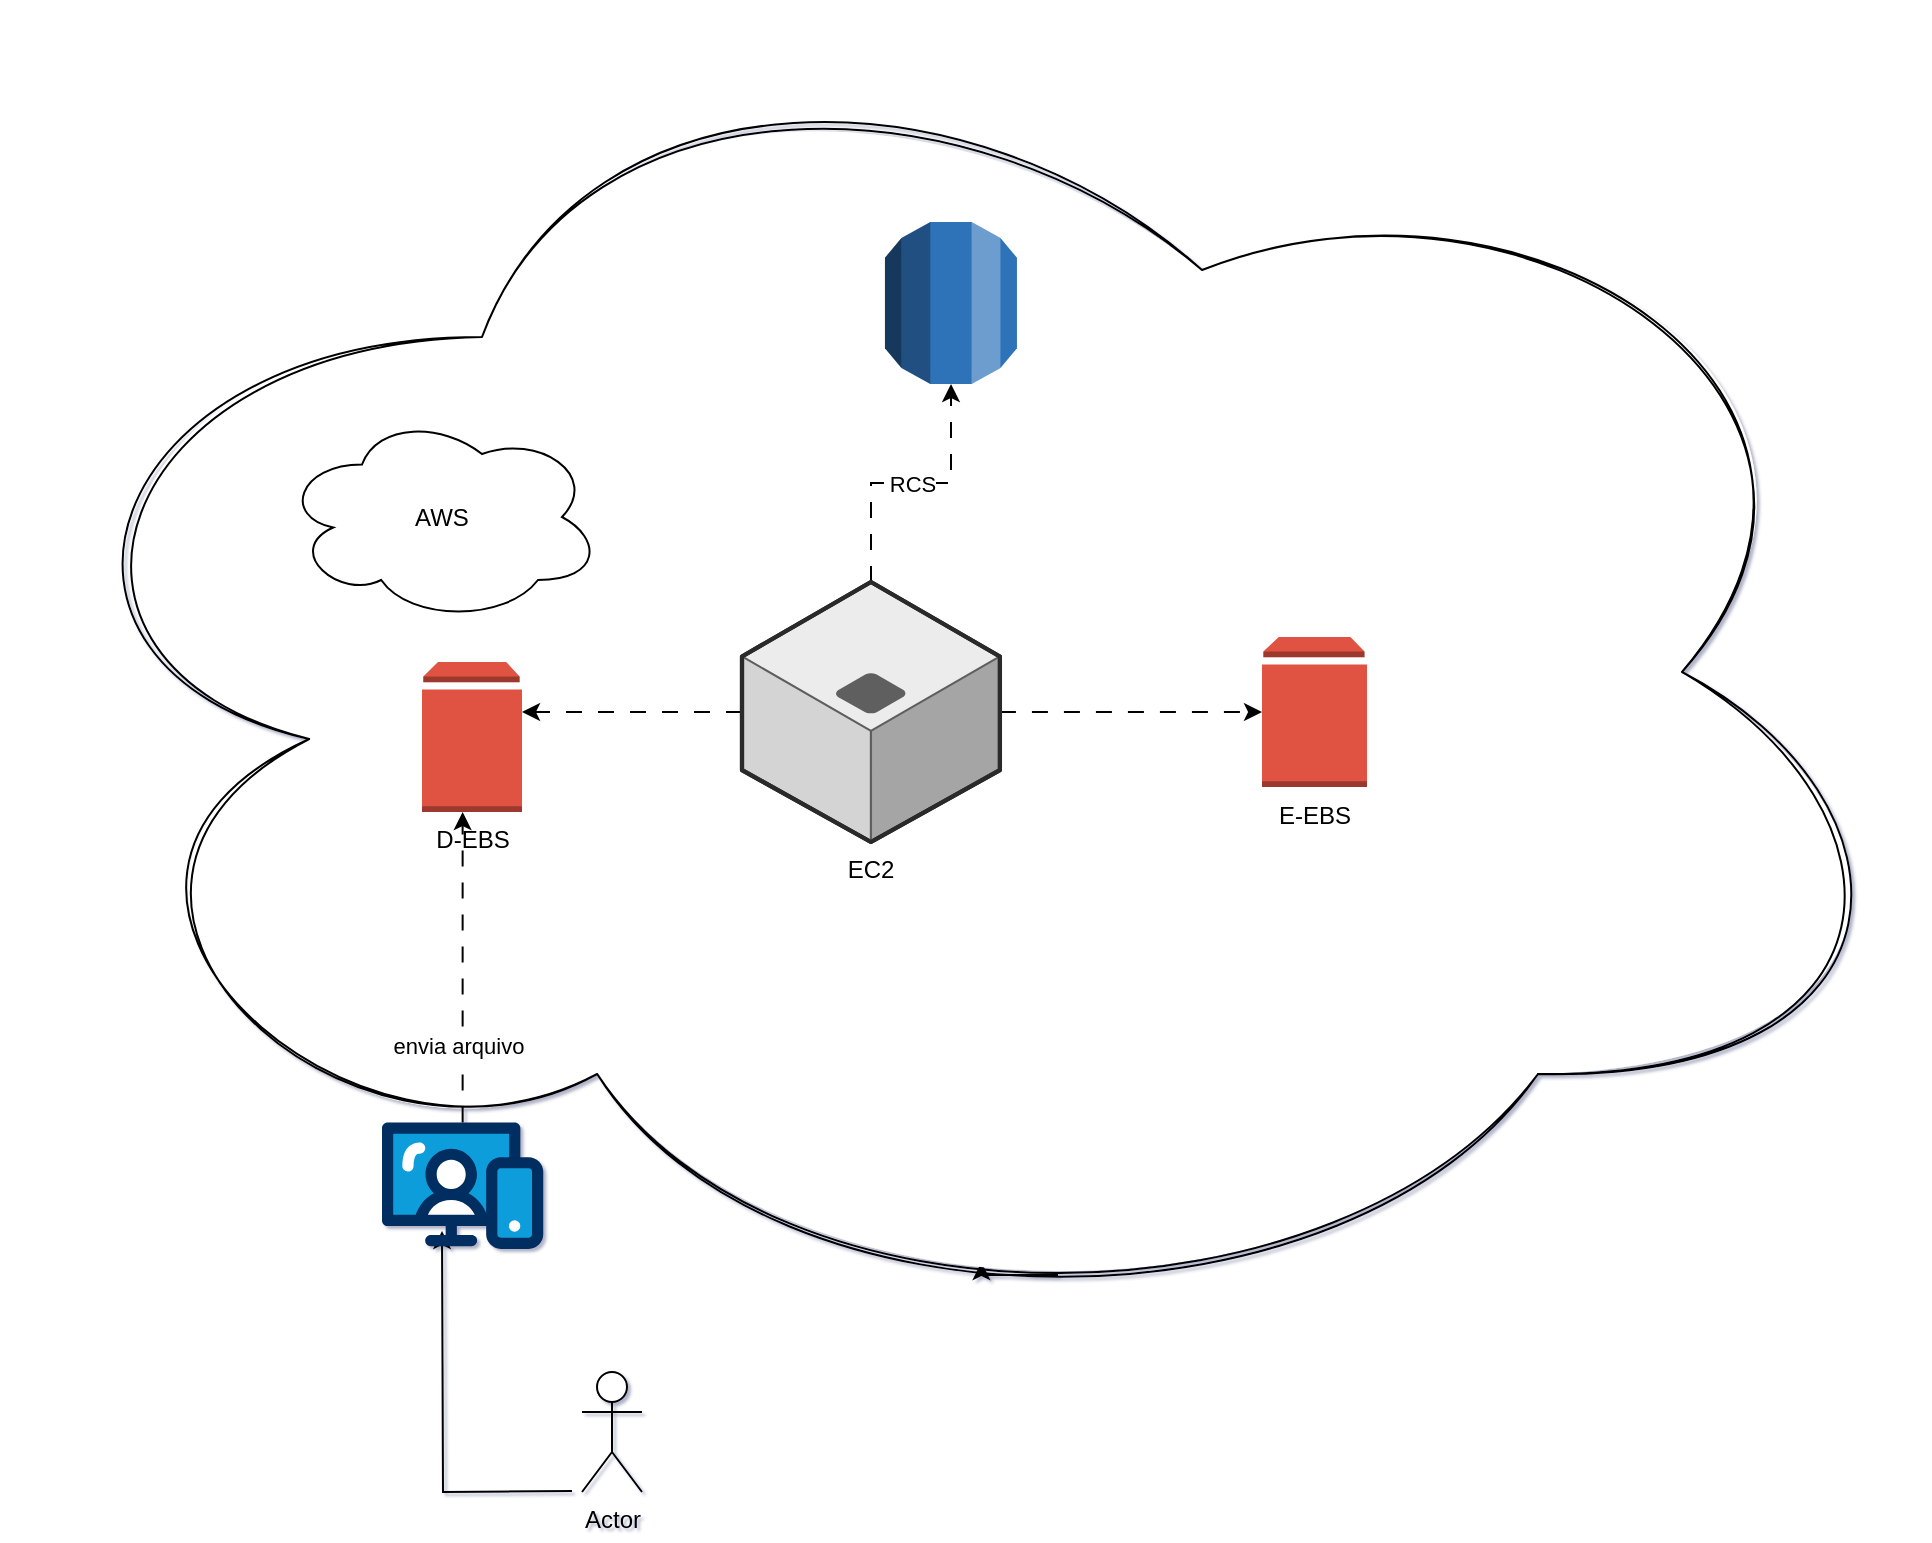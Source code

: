 <mxfile version="28.1.2">
  <diagram name="Página-1" id="dMCbXGOv-PTpZ21MoD36">
    <mxGraphModel dx="1613" dy="1685" grid="1" gridSize="10" guides="1" tooltips="1" connect="1" arrows="1" fold="1" page="1" pageScale="1" pageWidth="827" pageHeight="1169" background="none" math="0" shadow="1">
      <root>
        <mxCell id="0" />
        <mxCell id="1" parent="0" />
        <mxCell id="W3bmt65efqRel0_UCa2H-3" style="edgeStyle=orthogonalEdgeStyle;rounded=0;orthogonalLoop=1;jettySize=auto;html=1;exitX=0.55;exitY=0.95;exitDx=0;exitDy=0;exitPerimeter=0;" parent="1" source="W3bmt65efqRel0_UCa2H-2" edge="1">
          <mxGeometry relative="1" as="geometry">
            <mxPoint x="349.667" y="470" as="targetPoint" />
          </mxGeometry>
        </mxCell>
        <mxCell id="W3bmt65efqRel0_UCa2H-2" value="" style="ellipse;shape=cloud;whiteSpace=wrap;html=1;shadow=0;gradientColor=none;sketch=1;curveFitting=1;jiggle=2;" parent="1" vertex="1">
          <mxGeometry x="-140" y="-160" width="960" height="670" as="geometry" />
        </mxCell>
        <mxCell id="WMn-ziCg5PA7j3gu6akF-15" value="AWS" style="ellipse;shape=cloud;whiteSpace=wrap;html=1;" parent="1" vertex="1">
          <mxGeometry y="45" width="160" height="105" as="geometry" />
        </mxCell>
        <mxCell id="WMn-ziCg5PA7j3gu6akF-1" value="D-EBS" style="outlineConnect=0;dashed=0;verticalLabelPosition=bottom;verticalAlign=top;align=center;html=1;shape=mxgraph.aws3.volume;fillColor=#E05243;gradientColor=none;shadow=0;fillOpacity=100;portConstraintRotation=0;fixDash=1;movable=1;movableLabel=1;" parent="1" vertex="1">
          <mxGeometry x="70" y="170" width="50" height="75" as="geometry" />
        </mxCell>
        <mxCell id="WMn-ziCg5PA7j3gu6akF-8" style="edgeStyle=orthogonalEdgeStyle;rounded=0;orthogonalLoop=1;jettySize=auto;html=1;exitX=0.5;exitY=0.5;exitDx=0;exitDy=0;exitPerimeter=0;" parent="1" edge="1">
          <mxGeometry relative="1" as="geometry">
            <mxPoint x="80" y="454.5" as="targetPoint" />
            <mxPoint x="145" y="584.5" as="sourcePoint" />
          </mxGeometry>
        </mxCell>
        <mxCell id="WMn-ziCg5PA7j3gu6akF-3" value="Actor" style="shape=umlActor;verticalLabelPosition=bottom;verticalAlign=top;html=1;outlineConnect=0;" parent="1" vertex="1">
          <mxGeometry x="150" y="525" width="30" height="60" as="geometry" />
        </mxCell>
        <mxCell id="WMn-ziCg5PA7j3gu6akF-12" style="edgeStyle=orthogonalEdgeStyle;rounded=0;orthogonalLoop=1;jettySize=auto;html=1;flowAnimation=1;" parent="1" source="WMn-ziCg5PA7j3gu6akF-11" target="WMn-ziCg5PA7j3gu6akF-1" edge="1">
          <mxGeometry relative="1" as="geometry">
            <mxPoint x="146" y="190" as="targetPoint" />
            <Array as="points">
              <mxPoint x="90" y="210" />
            </Array>
          </mxGeometry>
        </mxCell>
        <mxCell id="WMn-ziCg5PA7j3gu6akF-14" value="envia arquivo" style="edgeLabel;html=1;align=center;verticalAlign=middle;resizable=0;points=[];" parent="WMn-ziCg5PA7j3gu6akF-12" vertex="1" connectable="0">
          <mxGeometry x="-0.506" y="3" relative="1" as="geometry">
            <mxPoint as="offset" />
          </mxGeometry>
        </mxCell>
        <mxCell id="WMn-ziCg5PA7j3gu6akF-11" value="" style="verticalLabelPosition=bottom;aspect=fixed;html=1;shape=mxgraph.salesforce.web;fillColorStyles=fillColor2,fillColor3,fillColor4;fillColor2=#032d60;fillColor3=#0d9dda;fillColor4=#ffffff;fillColor=none;strokeColor=none;" parent="1" vertex="1">
          <mxGeometry x="50" y="400" width="80.63" height="63.7" as="geometry" />
        </mxCell>
        <mxCell id="WMn-ziCg5PA7j3gu6akF-22" value="" style="edgeStyle=orthogonalEdgeStyle;rounded=0;orthogonalLoop=1;jettySize=auto;html=1;flowAnimation=1;" parent="1" source="WMn-ziCg5PA7j3gu6akF-18" target="WMn-ziCg5PA7j3gu6akF-21" edge="1">
          <mxGeometry relative="1" as="geometry" />
        </mxCell>
        <mxCell id="WMn-ziCg5PA7j3gu6akF-23" style="edgeStyle=orthogonalEdgeStyle;rounded=0;orthogonalLoop=1;jettySize=auto;html=1;flowAnimation=1;" parent="1" source="WMn-ziCg5PA7j3gu6akF-18" target="WMn-ziCg5PA7j3gu6akF-1" edge="1">
          <mxGeometry relative="1" as="geometry">
            <Array as="points">
              <mxPoint x="230" y="208" />
              <mxPoint x="230" y="198" />
            </Array>
          </mxGeometry>
        </mxCell>
        <mxCell id="WMn-ziCg5PA7j3gu6akF-25" value="RCS" style="edgeStyle=orthogonalEdgeStyle;rounded=0;orthogonalLoop=1;jettySize=auto;html=1;flowAnimation=1;" parent="1" source="WMn-ziCg5PA7j3gu6akF-18" target="WMn-ziCg5PA7j3gu6akF-24" edge="1">
          <mxGeometry relative="1" as="geometry">
            <mxPoint x="430" y="20" as="targetPoint" />
          </mxGeometry>
        </mxCell>
        <mxCell id="WMn-ziCg5PA7j3gu6akF-18" value="EC2" style="verticalLabelPosition=bottom;html=1;verticalAlign=top;strokeWidth=1;align=center;outlineConnect=0;dashed=0;outlineConnect=0;shape=mxgraph.aws3d.application_server;fillColor=#ECECEC;strokeColor=#5E5E5E;aspect=fixed;strokeColor2=#292929;shadow=0;fillOpacity=100;portConstraintRotation=0;fixDash=1;movable=1;movableLabel=1;" parent="1" vertex="1">
          <mxGeometry x="230" y="130" width="128.96" height="130" as="geometry" />
        </mxCell>
        <mxCell id="WMn-ziCg5PA7j3gu6akF-21" value="E-EBS&lt;div&gt;&lt;br&gt;&lt;/div&gt;" style="outlineConnect=0;dashed=0;verticalLabelPosition=bottom;verticalAlign=top;align=center;html=1;shape=mxgraph.aws3.volume;fillColor=#E05243;gradientColor=none;shadow=0;fillOpacity=100;portConstraintRotation=0;fixDash=1;movable=1;movableLabel=1;" parent="1" vertex="1">
          <mxGeometry x="490" y="157.5" width="52.5" height="75" as="geometry" />
        </mxCell>
        <mxCell id="WMn-ziCg5PA7j3gu6akF-24" value="" style="outlineConnect=0;dashed=0;verticalLabelPosition=bottom;verticalAlign=top;align=center;html=1;shape=mxgraph.aws3.rds;fillColor=#2E73B8;gradientColor=none;" parent="1" vertex="1">
          <mxGeometry x="301.48" y="-50" width="66" height="81" as="geometry" />
        </mxCell>
      </root>
    </mxGraphModel>
  </diagram>
</mxfile>
